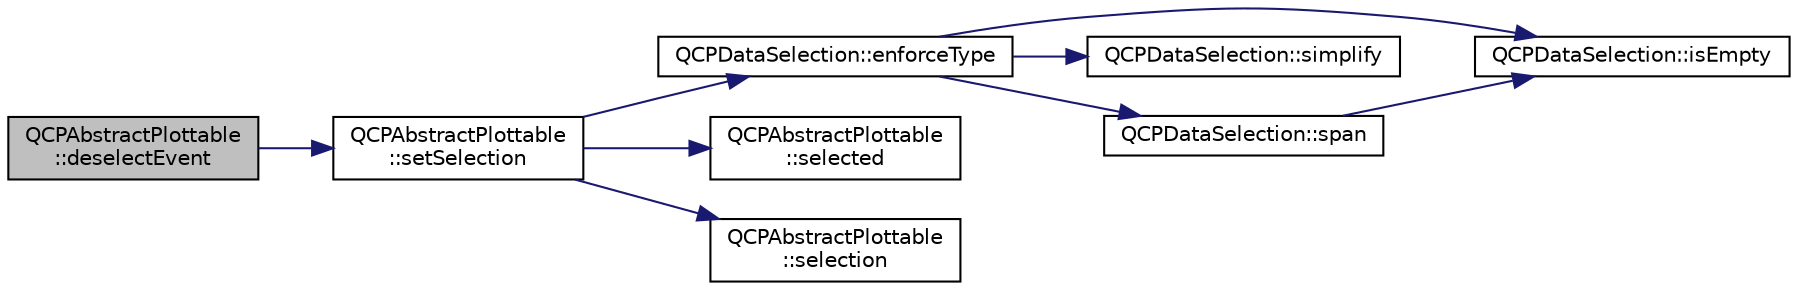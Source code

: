 digraph "QCPAbstractPlottable::deselectEvent"
{
 // LATEX_PDF_SIZE
  edge [fontname="Helvetica",fontsize="10",labelfontname="Helvetica",labelfontsize="10"];
  node [fontname="Helvetica",fontsize="10",shape=record];
  rankdir="LR";
  Node1 [label="QCPAbstractPlottable\l::deselectEvent",height=0.2,width=0.4,color="black", fillcolor="grey75", style="filled", fontcolor="black",tooltip=" "];
  Node1 -> Node2 [color="midnightblue",fontsize="10",style="solid",fontname="Helvetica"];
  Node2 [label="QCPAbstractPlottable\l::setSelection",height=0.2,width=0.4,color="black", fillcolor="white", style="filled",URL="$classQCPAbstractPlottable.html#a219bc5403a9d85d3129165ec3f5ae436",tooltip=" "];
  Node2 -> Node3 [color="midnightblue",fontsize="10",style="solid",fontname="Helvetica"];
  Node3 [label="QCPDataSelection::enforceType",height=0.2,width=0.4,color="black", fillcolor="white", style="filled",URL="$classQCPDataSelection.html#a17b84d852911531d229f4a76aa239a75",tooltip=" "];
  Node3 -> Node4 [color="midnightblue",fontsize="10",style="solid",fontname="Helvetica"];
  Node4 [label="QCPDataSelection::isEmpty",height=0.2,width=0.4,color="black", fillcolor="white", style="filled",URL="$classQCPDataSelection.html#a7f7526b475998dc0c3d6c376b24736c9",tooltip=" "];
  Node3 -> Node5 [color="midnightblue",fontsize="10",style="solid",fontname="Helvetica"];
  Node5 [label="QCPDataSelection::simplify",height=0.2,width=0.4,color="black", fillcolor="white", style="filled",URL="$classQCPDataSelection.html#a4a2fbad1a6e4d1dd26fdfdf88956f2a4",tooltip=" "];
  Node3 -> Node6 [color="midnightblue",fontsize="10",style="solid",fontname="Helvetica"];
  Node6 [label="QCPDataSelection::span",height=0.2,width=0.4,color="black", fillcolor="white", style="filled",URL="$classQCPDataSelection.html#a890f9291e0b7f065747040de5d68ff7d",tooltip=" "];
  Node6 -> Node4 [color="midnightblue",fontsize="10",style="solid",fontname="Helvetica"];
  Node2 -> Node7 [color="midnightblue",fontsize="10",style="solid",fontname="Helvetica"];
  Node7 [label="QCPAbstractPlottable\l::selected",height=0.2,width=0.4,color="black", fillcolor="white", style="filled",URL="$classQCPAbstractPlottable.html#a0b3b514474fe93354fc74cfc144184b4",tooltip=" "];
  Node2 -> Node8 [color="midnightblue",fontsize="10",style="solid",fontname="Helvetica"];
  Node8 [label="QCPAbstractPlottable\l::selection",height=0.2,width=0.4,color="black", fillcolor="white", style="filled",URL="$classQCPAbstractPlottable.html#a040bf09f41d456284cfd39cc37aa068f",tooltip=" "];
}
